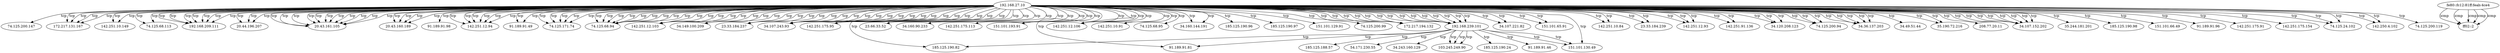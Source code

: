 digraph ZeekTraffic {
  "74.125.200.147" [degree=1, in_degree=1, out_degree=0, activity_score=0.10, total_connections=1];
  "172.217.131.167" [degree=4, in_degree=4, out_degree=0, activity_score=0.34, total_connections=4];
  "142.251.10.149" [degree=2, in_degree=2, out_degree=0, activity_score=0.19, total_connections=2];
  "74.125.68.113" [degree=2, in_degree=2, out_degree=0, activity_score=0.19, total_connections=2];
  "192.168.209.111" [degree=7, in_degree=7, out_degree=0, activity_score=0.52, total_connections=7];
  "20.44.196.207" [degree=3, in_degree=3, out_degree=0, activity_score=0.27, total_connections=3];
  "20.43.161.105" [degree=11, in_degree=11, out_degree=0, activity_score=0.69, total_connections=11];
  "192.168.27.10" [degree=172, in_degree=0, out_degree=172, activity_score=1.00, total_connections=172];
  "20.43.160.189" [degree=4, in_degree=4, out_degree=0, activity_score=0.34, total_connections=4];
  "91.189.91.98" [degree=1, in_degree=1, out_degree=0, activity_score=0.10, total_connections=1];
  "142.251.12.94" [degree=6, in_degree=6, out_degree=0, activity_score=0.47, total_connections=6];
  "91.189.91.49" [degree=2, in_degree=2, out_degree=0, activity_score=0.19, total_connections=2];
  "74.125.171.74" [degree=5, in_degree=5, out_degree=0, activity_score=0.41, total_connections=5];
  "74.125.68.94" [degree=9, in_degree=9, out_degree=0, activity_score=0.61, total_connections=9];
  "185.125.188.57" [degree=1, in_degree=1, out_degree=0, activity_score=0.10, total_connections=1];
  "142.251.12.103" [degree=5, in_degree=5, out_degree=0, activity_score=0.41, total_connections=5];
  "34.149.100.209" [degree=3, in_degree=3, out_degree=0, activity_score=0.27, total_connections=3];
  "23.33.184.237" [degree=4, in_degree=4, out_degree=0, activity_score=0.34, total_connections=4];
  "34.107.243.93" [degree=13, in_degree=13, out_degree=0, activity_score=0.75, total_connections=13];
  "142.251.175.95" [degree=3, in_degree=3, out_degree=0, activity_score=0.27, total_connections=3];
  "91.189.91.81" [degree=2, in_degree=2, out_degree=0, activity_score=0.19, total_connections=2];
  "23.66.33.52" [degree=2, in_degree=2, out_degree=0, activity_score=0.19, total_connections=2];
  "54.171.230.55" [degree=1, in_degree=1, out_degree=0, activity_score=0.10, total_connections=1];
  "34.160.90.233" [degree=2, in_degree=2, out_degree=0, activity_score=0.19, total_connections=2];
  "34.243.160.129" [degree=1, in_degree=1, out_degree=0, activity_score=0.10, total_connections=1];
  "142.251.175.113" [degree=2, in_degree=2, out_degree=0, activity_score=0.19, total_connections=2];
  "151.101.193.91" [degree=3, in_degree=3, out_degree=0, activity_score=0.27, total_connections=3];
  "151.101.130.49" [degree=3, in_degree=3, out_degree=0, activity_score=0.27, total_connections=3];
  "103.245.249.90" [degree=3, in_degree=3, out_degree=0, activity_score=0.27, total_connections=3];
  "142.251.12.106" [degree=5, in_degree=5, out_degree=0, activity_score=0.41, total_connections=5];
  "142.251.10.91" [degree=1, in_degree=1, out_degree=0, activity_score=0.10, total_connections=1];
  "ff02::2" [degree=5, in_degree=5, out_degree=0, activity_score=0.41, total_connections=5];
  "74.125.68.95" [degree=1, in_degree=1, out_degree=0, activity_score=0.10, total_connections=1];
  "34.160.144.191" [degree=2, in_degree=2, out_degree=0, activity_score=0.19, total_connections=2];
  "fe80::fc12:81ff:feab:4ce4" [degree=5, in_degree=0, out_degree=5, activity_score=0.41, total_connections=5];
  "185.125.190.96" [degree=1, in_degree=1, out_degree=0, activity_score=0.10, total_connections=1];
  "185.125.190.97" [degree=1, in_degree=1, out_degree=0, activity_score=0.10, total_connections=1];
  "151.101.129.91" [degree=1, in_degree=1, out_degree=0, activity_score=0.10, total_connections=1];
  "74.125.200.99" [degree=2, in_degree=2, out_degree=0, activity_score=0.19, total_connections=2];
  "172.217.194.132" [degree=5, in_degree=5, out_degree=0, activity_score=0.41, total_connections=5];
  "185.125.190.82" [degree=2, in_degree=2, out_degree=0, activity_score=0.19, total_connections=2];
  "34.107.221.82" [degree=2, in_degree=2, out_degree=0, activity_score=0.19, total_connections=2];
  "151.101.65.91" [degree=2, in_degree=2, out_degree=0, activity_score=0.19, total_connections=2];
  "192.168.239.101" [degree=20, in_degree=8, out_degree=12, activity_score=0.88, total_connections=20];
  "142.251.10.84" [degree=2, in_degree=2, out_degree=0, activity_score=0.19, total_connections=2];
  "23.33.184.239" [degree=2, in_degree=2, out_degree=0, activity_score=0.19, total_connections=2];
  "142.251.12.93" [degree=3, in_degree=3, out_degree=0, activity_score=0.27, total_connections=3];
  "142.251.91.136" [degree=2, in_degree=2, out_degree=0, activity_score=0.19, total_connections=2];
  "185.125.190.24" [degree=1, in_degree=1, out_degree=0, activity_score=0.10, total_connections=1];
  "34.120.208.123" [degree=3, in_degree=3, out_degree=0, activity_score=0.27, total_connections=3];
  "74.125.200.94" [degree=3, in_degree=3, out_degree=0, activity_score=0.27, total_connections=3];
  "34.36.137.203" [degree=5, in_degree=5, out_degree=0, activity_score=0.41, total_connections=5];
  "34.49.51.44" [degree=1, in_degree=1, out_degree=0, activity_score=0.10, total_connections=1];
  "35.190.72.216" [degree=2, in_degree=2, out_degree=0, activity_score=0.19, total_connections=2];
  "208.77.20.11" [degree=1, in_degree=1, out_degree=0, activity_score=0.10, total_connections=1];
  "34.107.152.202" [degree=8, in_degree=8, out_degree=0, activity_score=0.57, total_connections=8];
  "35.244.181.201" [degree=1, in_degree=1, out_degree=0, activity_score=0.10, total_connections=1];
  "91.189.91.46" [degree=1, in_degree=1, out_degree=0, activity_score=0.10, total_connections=1];
  "185.125.190.98" [degree=1, in_degree=1, out_degree=0, activity_score=0.10, total_connections=1];
  "151.101.66.49" [degree=1, in_degree=1, out_degree=0, activity_score=0.10, total_connections=1];
  "91.189.91.96" [degree=1, in_degree=1, out_degree=0, activity_score=0.10, total_connections=1];
  "142.251.175.91" [degree=1, in_degree=1, out_degree=0, activity_score=0.10, total_connections=1];
  "142.251.175.154" [degree=1, in_degree=1, out_degree=0, activity_score=0.10, total_connections=1];
  "74.125.24.102" [degree=3, in_degree=3, out_degree=0, activity_score=0.27, total_connections=3];
  "142.250.4.102" [degree=2, in_degree=2, out_degree=0, activity_score=0.19, total_connections=2];
  "74.125.200.119" [degree=1, in_degree=1, out_degree=0, activity_score=0.10, total_connections=1];
  "192.168.239.101" -> "151.101.130.49" [label="tcp", resp_ip_bytes="8195", orig_ip_bytes="1632", protocol="tcp", orig_pkts="21", timestamp="1747729700.168650", local_resp="false", src_port="39742", service="ssl", dst_port="443", conn_state="SF", resp_bytes="7351", local_orig="true", history="ShADadFfR", orig_bytes="772", resp_pkts="21"];
  "192.168.239.101" -> "151.101.130.49" [label="tcp", resp_ip_bytes="917779", orig_ip_bytes="17798", protocol="tcp", orig_pkts="425", timestamp="1747729700.764960", local_resp="false", src_port="39754", service="ssl", dst_port="443", conn_state="SF", resp_bytes="890615", local_orig="true", history="ShADadFfR", orig_bytes="778", resp_pkts="679"];
  "192.168.239.101" -> "54.171.230.55" [label="tcp", resp_ip_bytes="4307", orig_ip_bytes="1297", protocol="tcp", orig_pkts="12", timestamp="1747729704.876009", local_resp="false", src_port="58126", service="ssl", dst_port="443", conn_state="SF", resp_bytes="3863", local_orig="true", history="ShADadFfR", orig_bytes="797", resp_pkts="11"];
  "192.168.239.101" -> "34.243.160.129" [label="tcp", resp_ip_bytes="6935", orig_ip_bytes="1408", protocol="tcp", orig_pkts="14", timestamp="1747729729.490923", local_resp="false", src_port="52764", service="ssl", dst_port="443", conn_state="SF", resp_bytes="6371", local_orig="true", history="ShADadFfR", orig_bytes="828", resp_pkts="14"];
  "192.168.239.101" -> "91.189.91.46" [label="tcp", resp_ip_bytes="20841", orig_ip_bytes="1817", protocol="tcp", orig_pkts="21", timestamp="1747729729.769316", local_resp="false", src_port="44370", service="ssl", dst_port="443", conn_state="SF", resp_bytes="19837", local_orig="true", history="ShADadFfR", orig_bytes="957", resp_pkts="25"];
  "192.168.239.101" -> "103.245.249.90" [label="tcp", resp_ip_bytes="10808394", orig_ip_bytes="127348", protocol="tcp", orig_pkts="3132", timestamp="1747729729.625599", local_resp="false", src_port="51284", service="http", dst_port="80", conn_state="SF", resp_bytes="10504350", local_orig="true", history="ShADadFf", orig_bytes="2048", resp_pkts="7601"];
  "192.168.239.101" -> "91.189.91.81" [label="tcp", resp_ip_bytes="9778871", orig_ip_bytes="136082", protocol="tcp", orig_pkts="3362", timestamp="1747729729.407799", local_resp="false", src_port="53306", service="http", dst_port="80", conn_state="SF", resp_bytes="9503267", local_orig="true", history="ShADadFf", orig_bytes="1582", resp_pkts="6890"];
  "fe80::fc12:81ff:feab:4ce4" -> "ff02::2" [label="icmp", resp_ip_bytes="0", orig_ip_bytes="280", protocol="icmp", orig_pkts="5", timestamp="1747729686.910195", local_resp="false", src_port="133", service="-", dst_port="134", conn_state="OTH", resp_bytes="0", local_orig="true", history="-", orig_bytes="40", resp_pkts="0"];
  "192.168.239.101" -> "103.245.249.90" [label="tcp", resp_ip_bytes="111721218", orig_ip_bytes="1510259", protocol="tcp", orig_pkts="37683", timestamp="1747729751.921636", local_resp="false", src_port="48956", service="http", dst_port="80", conn_state="SF", resp_bytes="108448188", local_orig="true", history="ShADadttFf", orig_bytes="2919", resp_pkts="78546"];
  "192.168.27.10" -> "34.160.144.191" [label="tcp", resp_ip_bytes="3959", orig_ip_bytes="1000", protocol="tcp", orig_pkts="13", timestamp="1747729922.348450", local_resp="false", src_port="56120", service="ssl", dst_port="443", conn_state="SF", resp_bytes="3475", local_orig="true", history="ShADadFfR", orig_bytes="460", resp_pkts="12"];
  "192.168.27.10" -> "34.36.137.203" [label="tcp", resp_ip_bytes="5753", orig_ip_bytes="2757", protocol="tcp", orig_pkts="16", timestamp="1747729923.205480", local_resp="false", src_port="42790", service="ssl", dst_port="443", conn_state="SF", resp_bytes="5149", local_orig="true", history="ShADadFfR", orig_bytes="2097", resp_pkts="15"];
  "192.168.27.10" -> "142.251.12.106" [label="tcp", resp_ip_bytes="5551", orig_ip_bytes="2239", protocol="tcp", orig_pkts="8", timestamp="1747729923.726720", local_resp="false", src_port="53354", service="ssl", dst_port="443", conn_state="SF", resp_bytes="5187", local_orig="true", history="ShADadFf", orig_bytes="1899", resp_pkts="9"];
  "192.168.27.10" -> "142.251.12.106" [label="tcp", resp_ip_bytes="4404", orig_ip_bytes="2199", protocol="tcp", orig_pkts="7", timestamp="1747729925.296366", local_resp="false", src_port="53362", service="ssl", dst_port="443", conn_state="RSTR", resp_bytes="4080", local_orig="true", history="ShADaFdrR", orig_bytes="1899", resp_pkts="8"];
  "192.168.27.10" -> "34.149.100.209" [label="tcp", resp_ip_bytes="4342", orig_ip_bytes="2619", protocol="tcp", orig_pkts="12", timestamp="1747729925.059486", local_resp="false", src_port="35306", service="ssl", dst_port="443", conn_state="SF", resp_bytes="3858", local_orig="true", history="ShADadFfR", orig_bytes="2119", resp_pkts="12"];
  "192.168.27.10" -> "151.101.65.91" [label="tcp", resp_ip_bytes="4862", orig_ip_bytes="912", protocol="tcp", orig_pkts="11", timestamp="1747729925.348071", local_resp="false", src_port="44738", service="ssl", dst_port="443", conn_state="SF", resp_bytes="4378", local_orig="true", history="ShADadFfR", orig_bytes="452", resp_pkts="12"];
  "192.168.27.10" -> "142.251.175.95" [label="tcp", resp_ip_bytes="44", orig_ip_bytes="100", protocol="tcp", orig_pkts="2", timestamp="1747729924.880900", local_resp="false", src_port="39506", service="-", dst_port="443", conn_state="RSTO", resp_bytes="0", local_orig="true", history="ShR", orig_bytes="0", resp_pkts="1"];
  "192.168.27.10" -> "142.251.12.106" [label="tcp", resp_ip_bytes="5513", orig_ip_bytes="2279", protocol="tcp", orig_pkts="9", timestamp="1747729925.446230", local_resp="false", src_port="53378", service="ssl", dst_port="443", conn_state="RSTO", resp_bytes="5189", local_orig="true", history="ShADadFR", orig_bytes="1899", resp_pkts="8"];
  "192.168.27.10" -> "23.33.184.237" [label="tcp", resp_ip_bytes="124", orig_ip_bytes="240", protocol="tcp", orig_pkts="5", timestamp="1747729923.986624", local_resp="false", src_port="54916", service="-", dst_port="80", conn_state="SF", resp_bytes="0", local_orig="true", history="ShAFaf", orig_bytes="0", resp_pkts="3"];
  "192.168.27.10" -> "142.251.175.95" [label="tcp", resp_ip_bytes="7041480", orig_ip_bytes="107815", protocol="tcp", orig_pkts="2624", timestamp="1747729925.134679", local_resp="false", src_port="39512", service="ssl", dst_port="443", conn_state="SF", resp_bytes="6845476", local_orig="true", history="ShADadFf", orig_bytes="2835", resp_pkts="4900"];
  "192.168.27.10" -> "34.107.152.202" [label="tcp", resp_ip_bytes="4325", orig_ip_bytes="2666", protocol="tcp", orig_pkts="13", timestamp="1747729930.053137", local_resp="false", src_port="37728", service="ssl", dst_port="443", conn_state="SF", resp_bytes="3801", local_orig="true", history="ShADadFRf", orig_bytes="2126", resp_pkts="13"];
  "192.168.27.10" -> "34.107.152.202" [label="tcp", resp_ip_bytes="4325", orig_ip_bytes="2666", protocol="tcp", orig_pkts="13", timestamp="1747729930.054069", local_resp="false", src_port="37742", service="ssl", dst_port="443", conn_state="SF", resp_bytes="3801", local_orig="true", history="ShADadFfR", orig_bytes="2126", resp_pkts="13"];
  "192.168.27.10" -> "34.107.152.202" [label="tcp", resp_ip_bytes="4285", orig_ip_bytes="2686", protocol="tcp", orig_pkts="13", timestamp="1747729930.054682", local_resp="false", src_port="37754", service="ssl", dst_port="443", conn_state="RSTO", resp_bytes="3801", local_orig="true", history="ShADadFR", orig_bytes="2126", resp_pkts="12"];
  "192.168.27.10" -> "34.107.152.202" [label="tcp", resp_ip_bytes="4285", orig_ip_bytes="2626", protocol="tcp", orig_pkts="12", timestamp="1747729930.054123", local_resp="false", src_port="37746", service="ssl", dst_port="443", conn_state="RSTO", resp_bytes="3801", local_orig="true", history="ShADadFR", orig_bytes="2126", resp_pkts="12"];
  "192.168.27.10" -> "34.107.152.202" [label="tcp", resp_ip_bytes="4285", orig_ip_bytes="2626", protocol="tcp", orig_pkts="12", timestamp="1747729930.053014", local_resp="false", src_port="37716", service="ssl", dst_port="443", conn_state="RSTO", resp_bytes="3801", local_orig="true", history="ShADadFR", orig_bytes="2126", resp_pkts="12"];
  "192.168.27.10" -> "192.168.239.101" [label="tcp", resp_ip_bytes="16554", orig_ip_bytes="3476", protocol="tcp", orig_pkts="26", timestamp="1747729943.319722", local_resp="true", src_port="48828", service="http", dst_port="80", conn_state="SF", resp_bytes="7593", local_orig="true", history="ShADTadtfF", orig_bytes="1054", resp_pkts="26"];
  "192.168.27.10" -> "151.101.193.91" [label="tcp", resp_ip_bytes="5972", orig_ip_bytes="2600", protocol="tcp", orig_pkts="12", timestamp="1747729951.977259", local_resp="false", src_port="50468", service="ssl", dst_port="443", conn_state="SF", resp_bytes="5488", local_orig="true", history="ShADadFfR", orig_bytes="2100", resp_pkts="12"];
  "192.168.27.10" -> "151.101.193.91" [label="tcp", resp_ip_bytes="5972", orig_ip_bytes="2640", protocol="tcp", orig_pkts="13", timestamp="1747729951.976770", local_resp="false", src_port="50454", service="ssl", dst_port="443", conn_state="SF", resp_bytes="5488", local_orig="true", history="ShADadFfR", orig_bytes="2100", resp_pkts="12"];
  "192.168.27.10" -> "34.160.90.233" [label="tcp", resp_ip_bytes="4431", orig_ip_bytes="919", protocol="tcp", orig_pkts="11", timestamp="1747729951.235771", local_resp="false", src_port="36268", service="ssl", dst_port="443", conn_state="RSTO", resp_bytes="3947", local_orig="true", history="ShADadFR", orig_bytes="459", resp_pkts="12"];
  "192.168.27.10" -> "192.168.239.101" [label="tcp", resp_ip_bytes="26524", orig_ip_bytes="5262", protocol="tcp", orig_pkts="26", timestamp="1747729948.594813", local_resp="true", src_port="48838", service="http", dst_port="80", conn_state="SF", resp_bytes="12318", local_orig="true", history="ShADTadttfF", orig_bytes="1947", resp_pkts="36"];
  "192.168.27.10" -> "192.168.239.101" [label="tcp", resp_ip_bytes="224", orig_ip_bytes="432", protocol="tcp", orig_pkts="8", timestamp="1747729948.683909", local_resp="true", src_port="48848", service="-", dst_port="80", conn_state="SF", resp_bytes="0", local_orig="true", history="ShAFf", orig_bytes="0", resp_pkts="4"];
  "192.168.27.10" -> "192.168.239.101" [label="tcp", resp_ip_bytes="5188", orig_ip_bytes="2432", protocol="tcp", orig_pkts="14", timestamp="1747729953.814203", local_resp="true", src_port="35662", service="http", dst_port="80", conn_state="SF", resp_bytes="2222", local_orig="true", history="ShADTadtfF", orig_bytes="844", resp_pkts="14"];
  "192.168.27.10" -> "192.168.239.101" [label="tcp", resp_ip_bytes="1788", orig_ip_bytes="1290", protocol="tcp", orig_pkts="10", timestamp="1747729953.814673", local_resp="true", src_port="35678", service="http", dst_port="80", conn_state="SF", resp_bytes="626", local_orig="true", history="ShADTadtfF", orig_bytes="377", resp_pkts="10"];
  "192.168.27.10" -> "192.168.239.101" [label="tcp", resp_ip_bytes="224", orig_ip_bytes="432", protocol="tcp", orig_pkts="8", timestamp="1747729953.819448", local_resp="true", src_port="35684", service="-", dst_port="80", conn_state="SF", resp_bytes="0", local_orig="true", history="ShAFf", orig_bytes="0", resp_pkts="4"];
  "192.168.27.10" -> "192.168.239.101" [label="tcp", resp_ip_bytes="42240", orig_ip_bytes="12378", protocol="tcp", orig_pkts="48", timestamp="1747729953.727135", local_resp="true", src_port="35654", service="http", dst_port="80", conn_state="SF", resp_bytes="19760", local_orig="true", history="ShADTadttTfF", orig_bytes="4933", resp_pkts="52"];
  "fe80::fc12:81ff:feab:4ce4" -> "ff02::2" [label="icmp", resp_ip_bytes="0", orig_ip_bytes="56", protocol="icmp", orig_pkts="1", timestamp="1747729918.782189", local_resp="false", src_port="133", service="-", dst_port="134", conn_state="OTH", resp_bytes="0", local_orig="true", history="-", orig_bytes="0", resp_pkts="0"];
  "192.168.27.10" -> "142.251.12.103" [label="tcp", resp_ip_bytes="44", orig_ip_bytes="100", protocol="tcp", orig_pkts="2", timestamp="1747729973.492890", local_resp="false", src_port="34124", service="-", dst_port="443", conn_state="RSTO", resp_bytes="0", local_orig="true", history="ShR", orig_bytes="0", resp_pkts="1"];
  "192.168.27.10" -> "142.251.12.103" [label="tcp", resp_ip_bytes="6360", orig_ip_bytes="2676", protocol="tcp", orig_pkts="14", timestamp="1747729973.387056", local_resp="false", src_port="34114", service="ssl", dst_port="443", conn_state="RSTO", resp_bytes="5836", local_orig="true", history="ShADadFR", orig_bytes="2096", resp_pkts="13"];
  "192.168.27.10" -> "142.251.12.103" [label="tcp", resp_ip_bytes="6358", orig_ip_bytes="2636", protocol="tcp", orig_pkts="13", timestamp="1747729973.531340", local_resp="false", src_port="34138", service="ssl", dst_port="443", conn_state="RSTO", resp_bytes="5834", local_orig="true", history="ShADadFR", orig_bytes="2096", resp_pkts="13"];
  "192.168.27.10" -> "74.125.68.94" [label="tcp", resp_ip_bytes="6390", orig_ip_bytes="2637", protocol="tcp", orig_pkts="13", timestamp="1747729975.017246", local_resp="false", src_port="45128", service="ssl", dst_port="443", conn_state="RSTO", resp_bytes="5866", local_orig="true", history="ShADadFR", orig_bytes="2097", resp_pkts="13"];
  "192.168.27.10" -> "91.189.91.98" [label="tcp", resp_ip_bytes="389", orig_ip_bytes="348", protocol="tcp", orig_pkts="6", timestamp="1747729983.019765", local_resp="false", src_port="37024", service="http", dst_port="80", conn_state="SF", resp_bytes="185", local_orig="true", history="ShADadFf", orig_bytes="88", resp_pkts="5"];
  "192.168.27.10" -> "23.66.33.52" [label="tcp", resp_ip_bytes="2225", orig_ip_bytes="1442", protocol="tcp", orig_pkts="14", timestamp="1747729925.481212", local_resp="false", src_port="40176", service="http", dst_port="80", conn_state="SF", resp_bytes="1741", local_orig="true", history="ShADadfF", orig_bytes="862", resp_pkts="12"];
  "192.168.27.10" -> "142.250.4.102" [label="tcp", resp_ip_bytes="11555", orig_ip_bytes="3251", protocol="tcp", orig_pkts="17", timestamp="1747729990.565836", local_resp="false", src_port="33698", service="ssl", dst_port="443", conn_state="SF", resp_bytes="10711", local_orig="true", history="ShADadFf", orig_bytes="2551", resp_pkts="21"];
  "192.168.27.10" -> "142.250.4.102" [label="tcp", resp_ip_bytes="44", orig_ip_bytes="100", protocol="tcp", orig_pkts="2", timestamp="1747729990.315696", local_resp="false", src_port="33694", service="-", dst_port="443", conn_state="RSTO", resp_bytes="0", local_orig="true", history="ShR", orig_bytes="0", resp_pkts="1"];
  "192.168.27.10" -> "20.43.161.105" [label="tcp", resp_ip_bytes="6207", orig_ip_bytes="2652", protocol="tcp", orig_pkts="13", timestamp="1747729991.367823", local_resp="false", src_port="52796", service="ssl", dst_port="443", conn_state="SF", resp_bytes="5643", local_orig="true", history="ShADadFfR", orig_bytes="2112", resp_pkts="14"];
  "192.168.27.10" -> "20.43.161.105" [label="tcp", resp_ip_bytes="6136", orig_ip_bytes="2652", protocol="tcp", orig_pkts="13", timestamp="1747729991.368153", local_resp="false", src_port="52800", service="ssl", dst_port="443", conn_state="SF", resp_bytes="5612", local_orig="true", history="ShADadFfR", orig_bytes="2112", resp_pkts="13"];
  "192.168.27.10" -> "20.43.161.105" [label="tcp", resp_ip_bytes="6168", orig_ip_bytes="2622", protocol="tcp", orig_pkts="12", timestamp="1747729992.629584", local_resp="false", src_port="52820", service="ssl", dst_port="443", conn_state="RSTO", resp_bytes="5644", local_orig="true", history="ShADadFR", orig_bytes="2122", resp_pkts="13"];
  "192.168.27.10" -> "20.43.161.105" [label="tcp", resp_ip_bytes="6168", orig_ip_bytes="2662", protocol="tcp", orig_pkts="13", timestamp="1747729992.630118", local_resp="false", src_port="52834", service="ssl", dst_port="443", conn_state="RSTO", resp_bytes="5644", local_orig="true", history="ShADadFR", orig_bytes="2122", resp_pkts="13"];
  "192.168.27.10" -> "20.43.161.105" [label="tcp", resp_ip_bytes="6168", orig_ip_bytes="2662", protocol="tcp", orig_pkts="13", timestamp="1747729992.630145", local_resp="false", src_port="52844", service="ssl", dst_port="443", conn_state="RSTO", resp_bytes="5644", local_orig="true", history="ShADadFR", orig_bytes="2122", resp_pkts="13"];
  "192.168.27.10" -> "20.43.161.105" [label="tcp", resp_ip_bytes="6168", orig_ip_bytes="2722", protocol="tcp", orig_pkts="14", timestamp="1747729992.630253", local_resp="false", src_port="52854", service="ssl", dst_port="443", conn_state="SF", resp_bytes="5644", local_orig="true", history="ShADadFfR", orig_bytes="2122", resp_pkts="13"];
  "192.168.27.10" -> "20.43.161.105" [label="tcp", resp_ip_bytes="6168", orig_ip_bytes="2662", protocol="tcp", orig_pkts="13", timestamp="1747729992.630024", local_resp="false", src_port="52822", service="ssl", dst_port="443", conn_state="SF", resp_bytes="5644", local_orig="true", history="ShADadFf", orig_bytes="2122", resp_pkts="13"];
  "192.168.27.10" -> "20.43.161.105" [label="tcp", resp_ip_bytes="6168", orig_ip_bytes="2622", protocol="tcp", orig_pkts="12", timestamp="1747729992.629420", local_resp="false", src_port="52816", service="ssl", dst_port="443", conn_state="RSTO", resp_bytes="5644", local_orig="true", history="ShADadFR", orig_bytes="2122", resp_pkts="13"];
  "192.168.27.10" -> "192.168.209.111" [label="tcp", resp_ip_bytes="929", orig_ip_bytes="1044", protocol="tcp", orig_pkts="12", timestamp="1747729924.165999", local_resp="true", src_port="38090", service="http", dst_port="80", conn_state="SF", resp_bytes="297", local_orig="true", history="ShADadfF", orig_bytes="412", resp_pkts="12"];
  "192.168.27.10" -> "192.168.209.111" [label="tcp", resp_ip_bytes="1991", orig_ip_bytes="1001", protocol="tcp", orig_pkts="12", timestamp="1747729927.914540", local_resp="true", src_port="38116", service="http", dst_port="80", conn_state="SF", resp_bytes="1359", local_orig="true", history="ShADadfF", orig_bytes="369", resp_pkts="12"];
  "192.168.27.10" -> "192.168.209.111" [label="tcp", resp_ip_bytes="31819", orig_ip_bytes="2457", protocol="tcp", orig_pkts="26", timestamp="1747729927.726415", local_resp="true", src_port="38104", service="http", dst_port="80", conn_state="SF", resp_bytes="29991", local_orig="true", history="ShADadfF", orig_bytes="1097", resp_pkts="35"];
  "192.168.27.10" -> "192.168.209.111" [label="tcp", resp_ip_bytes="8480", orig_ip_bytes="1238", protocol="tcp", orig_pkts="17", timestamp="1747729927.914682", local_resp="true", src_port="38118", service="http", dst_port="80", conn_state="SF", resp_bytes="7588", local_orig="true", history="ShADadfF", orig_bytes="346", resp_pkts="17"];
  "192.168.27.10" -> "192.168.209.111" [label="tcp", resp_ip_bytes="93609", orig_ip_bytes="3123", protocol="tcp", orig_pkts="53", timestamp="1747729927.915263", local_resp="true", src_port="38128", service="http", dst_port="80", conn_state="SF", resp_bytes="89753", local_orig="true", history="ShADadfF", orig_bytes="359", resp_pkts="74"];
  "192.168.27.10" -> "192.168.209.111" [label="tcp", resp_ip_bytes="41992", orig_ip_bytes="2346", protocol="tcp", orig_pkts="38", timestamp="1747729927.915828", local_resp="true", src_port="38130", service="http", dst_port="80", conn_state="SF", resp_bytes="39956", local_orig="true", history="ShADadfF", orig_bytes="362", resp_pkts="39"];
  "192.168.27.10" -> "192.168.209.111" [label="tcp", resp_ip_bytes="12919", orig_ip_bytes="1387", protocol="tcp", orig_pkts="20", timestamp="1747729927.916349", local_resp="true", src_port="38146", service="http", dst_port="80", conn_state="SF", resp_bytes="11871", local_orig="true", history="ShADadfF", orig_bytes="339", resp_pkts="20"];
  "192.168.27.10" -> "20.43.161.105" [label="tcp", resp_ip_bytes="4059832", orig_ip_bytes="74479", protocol="tcp", orig_pkts="1498", timestamp="1747729991.367433", local_resp="false", src_port="52784", service="ssl", dst_port="443", conn_state="SF", resp_bytes="3939668", local_orig="true", history="ShADadfF", orig_bytes="14539", resp_pkts="3004"];
  "192.168.27.10" -> "20.44.196.207" [label="tcp", resp_ip_bytes="6136", orig_ip_bytes="2618", protocol="tcp", orig_pkts="12", timestamp="1747730004.107503", local_resp="false", src_port="34388", service="ssl", dst_port="443", conn_state="RSTO", resp_bytes="5612", local_orig="true", history="ShADadFR", orig_bytes="2118", resp_pkts="13"];
  "192.168.27.10" -> "20.44.196.207" [label="tcp", resp_ip_bytes="6145", orig_ip_bytes="2578", protocol="tcp", orig_pkts="11", timestamp="1747730004.106690", local_resp="false", src_port="34382", service="ssl", dst_port="443", conn_state="RSTO", resp_bytes="5621", local_orig="true", history="ShADadFR", orig_bytes="2118", resp_pkts="13"];
  "192.168.27.10" -> "20.43.160.189" [label="tcp", resp_ip_bytes="6199", orig_ip_bytes="2629", protocol="tcp", orig_pkts="12", timestamp="1747730005.896538", local_resp="false", src_port="43966", service="ssl", dst_port="443", conn_state="SF", resp_bytes="5675", local_orig="true", history="ShADadFfR", orig_bytes="2129", resp_pkts="13"];
  "192.168.27.10" -> "20.43.160.189" [label="tcp", resp_ip_bytes="6168", orig_ip_bytes="2669", protocol="tcp", orig_pkts="13", timestamp="1747730005.896112", local_resp="false", src_port="43964", service="ssl", dst_port="443", conn_state="RSTO", resp_bytes="5644", local_orig="true", history="ShADadFR", orig_bytes="2129", resp_pkts="13"];
  "192.168.27.10" -> "20.43.160.189" [label="tcp", resp_ip_bytes="6199", orig_ip_bytes="2629", protocol="tcp", orig_pkts="12", timestamp="1747730005.897173", local_resp="false", src_port="43980", service="ssl", dst_port="443", conn_state="RSTO", resp_bytes="5675", local_orig="true", history="ShADadFR", orig_bytes="2129", resp_pkts="13"];
  "192.168.239.101" -> "185.125.188.57" [label="tcp", resp_ip_bytes="39005", orig_ip_bytes="12058", protocol="tcp", orig_pkts="39", timestamp="1747730001.900092", local_resp="false", src_port="58590", service="ssl", dst_port="443", conn_state="SF", resp_bytes="37081", local_orig="true", history="ShADadfF", orig_bytes="10478", resp_pkts="48"];
  "192.168.27.10" -> "20.44.196.207" [label="tcp", resp_ip_bytes="12943", orig_ip_bytes="3557", protocol="tcp", orig_pkts="19", timestamp="1747730004.106280", local_resp="false", src_port="34380", service="ssl", dst_port="443", conn_state="SF", resp_bytes="12059", local_orig="true", history="ShADadfF", orig_bytes="2777", resp_pkts="22"];
  "192.168.27.10" -> "20.43.161.105" [label="tcp", resp_ip_bytes="270311", orig_ip_bytes="21005", protocol="tcp", orig_pkts="175", timestamp="1747730005.519479", local_resp="false", src_port="37600", service="ssl", dst_port="443", conn_state="SF", resp_bytes="259467", local_orig="true", history="ShADadfF", orig_bytes="13985", resp_pkts="271"];
  "192.168.27.10" -> "20.43.160.189" [label="tcp", resp_ip_bytes="62688", orig_ip_bytes="4106", protocol="tcp", orig_pkts="33", timestamp="1747730005.897096", local_resp="false", src_port="43968", service="ssl", dst_port="443", conn_state="SF", resp_bytes="60284", local_orig="true", history="ShADadfF", orig_bytes="2766", resp_pkts="60"];
  "192.168.27.10" -> "142.251.12.94" [label="tcp", resp_ip_bytes="1346", orig_ip_bytes="1168", protocol="tcp", orig_pkts="18", timestamp="1747729924.101756", local_resp="false", src_port="33060", service="http", dst_port="80", conn_state="SF", resp_bytes="702", local_orig="true", history="ShADadFf", orig_bytes="428", resp_pkts="16"];
  "192.168.27.10" -> "142.251.12.94" [label="tcp", resp_ip_bytes="1346", orig_ip_bytes="1168", protocol="tcp", orig_pkts="18", timestamp="1747729925.407641", local_resp="false", src_port="33070", service="http", dst_port="80", conn_state="SF", resp_bytes="702", local_orig="true", history="ShADadFf", orig_bytes="428", resp_pkts="16"];
  "192.168.27.10" -> "23.33.184.239" [label="tcp", resp_ip_bytes="2584", orig_ip_bytes="1802", protocol="tcp", orig_pkts="23", timestamp="1747729922.929534", local_resp="false", src_port="50248", service="http", dst_port="80", conn_state="SF", resp_bytes="1780", local_orig="true", history="ShADadFf", orig_bytes="862", resp_pkts="20"];
  "192.168.27.10" -> "23.33.184.239" [label="tcp", resp_ip_bytes="3512", orig_ip_bytes="2273", protocol="tcp", orig_pkts="24", timestamp="1747729922.930726", local_resp="false", src_port="50256", service="http", dst_port="80", conn_state="SF", resp_bytes="2668", local_orig="true", history="ShADadFf", orig_bytes="1293", resp_pkts="21"];
  "192.168.27.10" -> "23.33.184.237" [label="tcp", resp_ip_bytes="3553", orig_ip_bytes="2313", protocol="tcp", orig_pkts="25", timestamp="1747729924.239839", local_resp="false", src_port="54928", service="http", dst_port="80", conn_state="SF", resp_bytes="2669", local_orig="true", history="ShADadFf", orig_bytes="1293", resp_pkts="22"];
  "192.168.27.10" -> "34.107.221.82" [label="tcp", resp_ip_bytes="2156", orig_ip_bytes="2272", protocol="tcp", orig_pkts="27", timestamp="1747729922.844581", local_resp="false", src_port="33796", service="http", dst_port="80", conn_state="SF", resp_bytes="1192", local_orig="true", history="ShADadFf", orig_bytes="1172", resp_pkts="24"];
  "192.168.27.10" -> "34.107.221.82" [label="tcp", resp_ip_bytes="2124", orig_ip_bytes="2730", protocol="tcp", orig_pkts="29", timestamp="1747729923.101570", local_resp="false", src_port="33804", service="http", dst_port="80", conn_state="SF", resp_bytes="1080", local_orig="true", history="ShADadFf", orig_bytes="1550", resp_pkts="26"];
  "192.168.27.10" -> "34.120.208.123" [label="tcp", resp_ip_bytes="4377", orig_ip_bytes="955", protocol="tcp", orig_pkts="12", timestamp="1747730086.155512", local_resp="false", src_port="54276", service="ssl", dst_port="443", conn_state="RSTO", resp_bytes="3853", local_orig="true", history="ShADadFR", orig_bytes="455", resp_pkts="13"];
  "192.168.27.10" -> "142.251.12.94" [label="tcp", resp_ip_bytes="3471", orig_ip_bytes="2390", protocol="tcp", orig_pkts="27", timestamp="1747729923.571858", local_resp="false", src_port="33044", service="http", dst_port="80", conn_state="SF", resp_bytes="2507", local_orig="true", history="ShADadFf", orig_bytes="1290", resp_pkts="24"];
  "192.168.27.10" -> "142.251.12.94" [label="tcp", resp_ip_bytes="3471", orig_ip_bytes="2390", protocol="tcp", orig_pkts="27", timestamp="1747729923.580127", local_resp="false", src_port="33054", service="http", dst_port="80", conn_state="SF", resp_bytes="2507", local_orig="true", history="ShADadFf", orig_bytes="1290", resp_pkts="24"];
  "192.168.27.10" -> "34.36.137.203" [label="tcp", resp_ip_bytes="6702", orig_ip_bytes="4071", protocol="tcp", orig_pkts="28", timestamp="1747729923.206158", local_resp="false", src_port="42794", service="ssl", dst_port="443", conn_state="SF", resp_bytes="5618", local_orig="true", history="ShADadFf", orig_bytes="2931", resp_pkts="27"];
  "192.168.27.10" -> "142.251.12.94" [label="tcp", resp_ip_bytes="4253", orig_ip_bytes="2938", protocol="tcp", orig_pkts="30", timestamp="1747729923.534508", local_resp="false", src_port="33042", service="http", dst_port="80", conn_state="SF", resp_bytes="3209", local_orig="true", history="ShADadFf", orig_bytes="1718", resp_pkts="26"];
  "192.168.27.10" -> "34.107.243.93" [label="tcp", resp_ip_bytes="4607", orig_ip_bytes="3058", protocol="tcp", orig_pkts="20", timestamp="1747729924.951998", local_resp="false", src_port="41108", service="ssl", dst_port="443", conn_state="SF", resp_bytes="3843", local_orig="true", history="ShADadFf", orig_bytes="2238", resp_pkts="19"];
  "192.168.27.10" -> "34.107.152.202" [label="tcp", resp_ip_bytes="5308", orig_ip_bytes="4197", protocol="tcp", orig_pkts="27", timestamp="1747729930.051579", local_resp="false", src_port="37708", service="ssl", dst_port="443", conn_state="SF", resp_bytes="4224", local_orig="true", history="ShADadFf", orig_bytes="3097", resp_pkts="27"];
  "192.168.27.10" -> "34.49.51.44" [label="tcp", resp_ip_bytes="5165", orig_ip_bytes="3510", protocol="tcp", orig_pkts="24", timestamp="1747729951.337252", local_resp="false", src_port="33156", service="ssl", dst_port="443", conn_state="SF", resp_bytes="4241", local_orig="true", history="ShADadFf", orig_bytes="2530", resp_pkts="23"];
  "192.168.27.10" -> "35.190.72.216" [label="tcp", resp_ip_bytes="4615", orig_ip_bytes="2982", protocol="tcp", orig_pkts="18", timestamp="1747729951.337044", local_resp="false", src_port="51456", service="ssl", dst_port="443", conn_state="SF", resp_bytes="3851", local_orig="true", history="ShADadFf", orig_bytes="2242", resp_pkts="19"];
  "192.168.27.10" -> "34.149.100.209" [label="tcp", resp_ip_bytes="279654", orig_ip_bytes="9565", protocol="tcp", orig_pkts="165", timestamp="1747729923.513747", local_resp="false", src_port="35292", service="ssl", dst_port="443", conn_state="SF", resp_bytes="269610", local_orig="true", history="ShADadFf", orig_bytes="2945", resp_pkts="251"];
  "192.168.27.10" -> "34.160.90.233" [label="tcp", resp_ip_bytes="7543", orig_ip_bytes="2341", protocol="tcp", orig_pkts="23", timestamp="1747729951.235264", local_resp="false", src_port="36258", service="ssl", dst_port="443", conn_state="SF", resp_bytes="6539", local_orig="true", history="ShADadFf", orig_bytes="1401", resp_pkts="25"];
  "192.168.27.10" -> "151.101.65.91" [label="tcp", resp_ip_bytes="859025", orig_ip_bytes="21784", protocol="tcp", orig_pkts="498", timestamp="1747729925.348149", local_resp="false", src_port="44748", service="ssl", dst_port="443", conn_state="SF", resp_bytes="833981", local_orig="true", history="ShADadFfR", orig_bytes="1844", resp_pkts="626"];
  "192.168.27.10" -> "35.190.72.216" [label="tcp", resp_ip_bytes="5067", orig_ip_bytes="3409", protocol="tcp", orig_pkts="22", timestamp="1747729952.227614", local_resp="false", src_port="51462", service="ssl", dst_port="443", conn_state="SF", resp_bytes="4183", local_orig="true", history="ShADadFf", orig_bytes="2509", resp_pkts="22"];
  "192.168.27.10" -> "34.160.144.191" [label="tcp", resp_ip_bytes="16547", orig_ip_bytes="2742", protocol="tcp", orig_pkts="32", timestamp="1747729922.349285", local_resp="false", src_port="56126", service="ssl", dst_port="443", conn_state="SF", resp_bytes="15143", local_orig="true", history="ShADadFf", orig_bytes="1442", resp_pkts="35"];
  "192.168.27.10" -> "74.125.68.94" [label="tcp", resp_ip_bytes="298178", orig_ip_bytes="9798", protocol="tcp", orig_pkts="180", timestamp="1747729975.016356", local_resp="false", src_port="45114", service="ssl", dst_port="443", conn_state="SF", resp_bytes="288854", local_orig="true", history="ShADadFf", orig_bytes="2578", resp_pkts="233"];
  "192.168.27.10" -> "74.125.68.94" [label="tcp", resp_ip_bytes="6749", orig_ip_bytes="3088", protocol="tcp", orig_pkts="21", timestamp="1747729978.880317", local_resp="false", src_port="38394", service="ssl", dst_port="443", conn_state="SF", resp_bytes="5945", local_orig="true", history="ShADadFf", orig_bytes="2228", resp_pkts="20"];
  "192.168.27.10" -> "142.251.12.94" [label="tcp", resp_ip_bytes="6749", orig_ip_bytes="3050", protocol="tcp", orig_pkts="20", timestamp="1747729978.606125", local_resp="false", src_port="45548", service="ssl", dst_port="443", conn_state="SF", resp_bytes="5945", local_orig="true", history="ShADadFf", orig_bytes="2230", resp_pkts="20"];
  "192.168.27.10" -> "142.251.12.103" [label="tcp", resp_ip_bytes="172923", orig_ip_bytes="23874", protocol="tcp", orig_pkts="121", timestamp="1747729973.377320", local_resp="false", src_port="34112", service="ssl", dst_port="443", conn_state="SF", resp_bytes="165799", local_orig="true", history="ShADadFf", orig_bytes="19014", resp_pkts="178"];
  "192.168.27.10" -> "142.251.12.106" [label="tcp", resp_ip_bytes="19220", orig_ip_bytes="7584", protocol="tcp", orig_pkts="72", timestamp="1747729939.030566", local_resp="false", src_port="37030", service="ssl", dst_port="443", conn_state="SF", resp_bytes="15976", local_orig="true", history="ShADadFf", orig_bytes="4684", resp_pkts="81"];
  "192.168.27.10" -> "151.101.193.91" [label="tcp", resp_ip_bytes="6395", orig_ip_bytes="2971", protocol="tcp", orig_pkts="18", timestamp="1747730007.818444", local_resp="false", src_port="33498", service="ssl", dst_port="443", conn_state="SF", resp_bytes="5631", local_orig="true", history="ShADadFfR", orig_bytes="2231", resp_pkts="19"];
  "fe80::fc12:81ff:feab:4ce4" -> "ff02::2" [label="icmp", resp_ip_bytes="0", orig_ip_bytes="56", protocol="icmp", orig_pkts="1", timestamp="1747730148.158194", local_resp="false", src_port="133", service="-", dst_port="134", conn_state="OTH", resp_bytes="0", local_orig="true", history="-", orig_bytes="0", resp_pkts="0"];
  "192.168.27.10" -> "35.244.181.201" [label="tcp", resp_ip_bytes="7273", orig_ip_bytes="2676", protocol="tcp", orig_pkts="30", timestamp="1747729951.255285", local_resp="false", src_port="39044", service="ssl", dst_port="443", conn_state="SF", resp_bytes="6029", local_orig="true", history="ShADadFf", orig_bytes="1456", resp_pkts="31"];
  "192.168.27.10" -> "34.107.243.93" [label="tcp", resp_ip_bytes="1566", orig_ip_bytes="2415", protocol="tcp", orig_pkts="8", timestamp="1747729925.425275", local_resp="false", src_port="41124", service="ssl", dst_port="443", conn_state="S1", resp_bytes="1242", local_orig="true", history="ShADad", orig_bytes="2075", resp_pkts="8"];
  "192.168.27.10" -> "192.168.239.101" [label="tcp", resp_ip_bytes="15360", orig_ip_bytes="2662", protocol="tcp", orig_pkts="20", timestamp="1747730223.477082", local_resp="true", src_port="59084", service="http", dst_port="80", conn_state="SF", resp_bytes="7100", local_orig="true", history="ShADTadtfF", orig_bytes="803", resp_pkts="22"];
  "192.168.27.10" -> "34.120.208.123" [label="tcp", resp_ip_bytes="16204", orig_ip_bytes="67844", protocol="tcp", orig_pkts="135", timestamp="1747729925.090661", local_resp="false", src_port="37034", service="ssl", dst_port="443", conn_state="SF", resp_bytes="10520", local_orig="true", history="ShADadFf", orig_bytes="62424", resp_pkts="142"];
  "192.168.27.10" -> "185.125.190.98" [label="tcp", resp_ip_bytes="389", orig_ip_bytes="308", protocol="tcp", orig_pkts="5", timestamp="1747730282.996741", local_resp="false", src_port="59080", service="http", dst_port="80", conn_state="SF", resp_bytes="185", local_orig="true", history="ShADadfF", orig_bytes="88", resp_pkts="5"];
  "192.168.27.10" -> "34.36.137.203" [label="tcp", resp_ip_bytes="1623", orig_ip_bytes="3536", protocol="tcp", orig_pkts="17", timestamp="1747730223.566945", local_resp="false", src_port="50200", service="ssl", dst_port="443", conn_state="SF", resp_bytes="939", local_orig="true", history="ShADadFf", orig_bytes="2836", resp_pkts="17"];
  "192.168.27.10" -> "34.107.243.93" [label="tcp", resp_ip_bytes="104", orig_ip_bytes="108", protocol="tcp", orig_pkts="2", timestamp="1747730226.208950", local_resp="false", src_port="41124", service="-", dst_port="443", conn_state="OTH", resp_bytes="24", local_orig="true", history="^dADa", orig_bytes="28", resp_pkts="2"];
  "192.168.27.10" -> "91.189.91.49" [label="tcp", resp_ip_bytes="353", orig_ip_bytes="268", protocol="tcp", orig_pkts="4", timestamp="1747730583.014245", local_resp="false", src_port="54536", service="http", dst_port="80", conn_state="SF", resp_bytes="189", local_orig="true", history="ShADafF", orig_bytes="88", resp_pkts="4"];
  "fe80::fc12:81ff:feab:4ce4" -> "ff02::2" [label="icmp", resp_ip_bytes="0", orig_ip_bytes="56", protocol="icmp", orig_pkts="1", timestamp="1747730594.622198", local_resp="false", src_port="133", service="-", dst_port="134", conn_state="OTH", resp_bytes="0", local_orig="true", history="-", orig_bytes="0", resp_pkts="0"];
  "192.168.27.10" -> "34.107.243.93" [label="tcp", resp_ip_bytes="104", orig_ip_bytes="68", protocol="tcp", orig_pkts="1", timestamp="1747730526.435706", local_resp="false", src_port="41124", service="-", dst_port="443", conn_state="OTH", resp_bytes="24", local_orig="true", history="^dDa", orig_bytes="28", resp_pkts="2"];
  "192.168.27.10" -> "185.125.190.97" [label="tcp", resp_ip_bytes="389", orig_ip_bytes="348", protocol="tcp", orig_pkts="6", timestamp="1747730882.963653", local_resp="false", src_port="44774", service="http", dst_port="80", conn_state="SF", resp_bytes="185", local_orig="true", history="ShADadfF", orig_bytes="88", resp_pkts="5"];
  "192.168.27.10" -> "34.107.243.93" [label="tcp", resp_ip_bytes="104", orig_ip_bytes="68", protocol="tcp", orig_pkts="1", timestamp="1747730826.776821", local_resp="false", src_port="41124", service="-", dst_port="443", conn_state="OTH", resp_bytes="24", local_orig="true", history="^dDa", orig_bytes="28", resp_pkts="2"];
  "192.168.27.10" -> "185.125.190.96" [label="tcp", resp_ip_bytes="349", orig_ip_bytes="268", protocol="tcp", orig_pkts="4", timestamp="1747731183.002056", local_resp="false", src_port="37744", service="http", dst_port="80", conn_state="SF", resp_bytes="185", local_orig="true", history="ShADafF", orig_bytes="88", resp_pkts="4"];
  "192.168.27.10" -> "151.101.66.49" [label="tcp", resp_ip_bytes="8154", orig_ip_bytes="1422", protocol="tcp", orig_pkts="16", timestamp="1747731270.611170", local_resp="false", src_port="35798", service="ssl", dst_port="443", conn_state="SF", resp_bytes="7350", local_orig="true", history="ShADadFfR", orig_bytes="762", resp_pkts="20"];
  "192.168.27.10" -> "151.101.130.49" [label="tcp", resp_ip_bytes="1597860", orig_ip_bytes="21787", protocol="tcp", orig_pkts="525", timestamp="1747731271.389578", local_resp="false", src_port="45930", service="ssl", dst_port="443", conn_state="SF", resp_bytes="1552456", local_orig="true", history="ShADadFfR", orig_bytes="767", resp_pkts="1135"];
  "192.168.27.10" -> "34.107.243.93" [label="tcp", resp_ip_bytes="104", orig_ip_bytes="68", protocol="tcp", orig_pkts="1", timestamp="1747731126.997263", local_resp="false", src_port="41124", service="-", dst_port="443", conn_state="OTH", resp_bytes="24", local_orig="true", history="^dDa", orig_bytes="28", resp_pkts="2"];
  "192.168.27.10" -> "91.189.91.49" [label="tcp", resp_ip_bytes="393", orig_ip_bytes="348", protocol="tcp", orig_pkts="6", timestamp="1747731483.002130", local_resp="false", src_port="33168", service="http", dst_port="80", conn_state="SF", resp_bytes="189", local_orig="true", history="ShADadFf", orig_bytes="88", resp_pkts="5"];
  "192.168.27.10" -> "91.189.91.81" [label="tcp", resp_ip_bytes="4488490", orig_ip_bytes="76944", protocol="tcp", orig_pkts="1816", timestamp="1747731499.910456", local_resp="false", src_port="44682", service="http", dst_port="80", conn_state="SF", resp_bytes="4358646", local_orig="true", history="ShADadfF", orig_bytes="4284", resp_pkts="3246"];
  "192.168.27.10" -> "208.77.20.11" [label="tcp", resp_ip_bytes="80906", orig_ip_bytes="2904", protocol="tcp", orig_pkts="55", timestamp="1747731499.909158", local_resp="false", src_port="51216", service="http", dst_port="80", conn_state="SF", resp_bytes="78182", local_orig="true", history="ShADadfF", orig_bytes="684", resp_pkts="68"];
  "192.168.27.10" -> "185.125.190.82" [label="tcp", resp_ip_bytes="6294616", orig_ip_bytes="90106", protocol="tcp", orig_pkts="2074", timestamp="1747731499.910554", local_resp="false", src_port="52326", service="http", dst_port="80", conn_state="SF", resp_bytes="6118332", local_orig="true", history="ShADadFf", orig_bytes="7126", resp_pkts="4407"];
  "192.168.239.101" -> "103.245.249.90" [label="tcp", resp_ip_bytes="889", orig_ip_bytes="1113", protocol="tcp", orig_pkts="10", timestamp="1747731515.562593", local_resp="false", src_port="50302", service="http", dst_port="80", conn_state="SF", resp_bytes="525", local_orig="true", history="ShADadFf", orig_bytes="693", resp_pkts="9"];
  "192.168.239.101" -> "185.125.190.82" [label="tcp", resp_ip_bytes="498", orig_ip_bytes="492", protocol="tcp", orig_pkts="6", timestamp="1747731515.565039", local_resp="false", src_port="46932", service="http", dst_port="80", conn_state="SF", resp_bytes="294", local_orig="true", history="ShADadFf", orig_bytes="232", resp_pkts="5"];
  "192.168.239.101" -> "185.125.190.24" [label="tcp", resp_ip_bytes="20841", orig_ip_bytes="1737", protocol="tcp", orig_pkts="19", timestamp="1747731515.767588", local_resp="false", src_port="55544", service="ssl", dst_port="443", conn_state="SF", resp_bytes="19837", local_orig="true", history="ShADadFfR", orig_bytes="957", resp_pkts="25"];
  "fe80::fc12:81ff:feab:4ce4" -> "ff02::2" [label="icmp", resp_ip_bytes="0", orig_ip_bytes="56", protocol="icmp", orig_pkts="1", timestamp="1747731512.126189", local_resp="false", src_port="133", service="-", dst_port="134", conn_state="OTH", resp_bytes="0", local_orig="true", history="-", orig_bytes="0", resp_pkts="0"];
  "192.168.27.10" -> "34.120.208.123" [label="tcp", resp_ip_bytes="3044", orig_ip_bytes="5838", protocol="tcp", orig_pkts="26", timestamp="1747731493.309045", local_resp="false", src_port="51710", service="ssl", dst_port="443", conn_state="SF", resp_bytes="1960", local_orig="true", history="ShADadFf", orig_bytes="4778", resp_pkts="27"];
  "192.168.27.10" -> "34.36.137.203" [label="tcp", resp_ip_bytes="1623", orig_ip_bytes="3536", protocol="tcp", orig_pkts="17", timestamp="1747731493.296855", local_resp="false", src_port="49986", service="ssl", dst_port="443", conn_state="SF", resp_bytes="939", local_orig="true", history="ShADadFf", orig_bytes="2836", resp_pkts="17"];
  "192.168.27.10" -> "142.251.175.95" [label="tcp", resp_ip_bytes="5344", orig_ip_bytes="3982", protocol="tcp", orig_pkts="15", timestamp="1747731704.998053", local_resp="false", src_port="47334", service="ssl", dst_port="443", conn_state="SF", resp_bytes="4700", local_orig="true", history="ShADadFf", orig_bytes="3362", resp_pkts="16"];
  "192.168.27.10" -> "34.107.243.93" [label="tcp", resp_ip_bytes="104", orig_ip_bytes="68", protocol="tcp", orig_pkts="1", timestamp="1747731427.231640", local_resp="false", src_port="41124", service="-", dst_port="443", conn_state="OTH", resp_bytes="24", local_orig="true", history="^dDa", orig_bytes="28", resp_pkts="2"];
  "192.168.27.10" -> "34.107.243.93" [label="tcp", resp_ip_bytes="1030", orig_ip_bytes="0", protocol="tcp", orig_pkts="0", timestamp="1747731727.451791", local_resp="false", src_port="41124", service="-", dst_port="443", conn_state="SHR", resp_bytes="61", local_orig="true", history="^dtft", orig_bytes="0", resp_pkts="13"];
  "192.168.27.10" -> "34.107.243.93" [label="tcp", resp_ip_bytes="101", orig_ip_bytes="0", protocol="tcp", orig_pkts="0", timestamp="1747731744.800419", local_resp="false", src_port="41124", service="-", dst_port="443", conn_state="SHR", resp_bytes="0", local_orig="true", history="^f", orig_bytes="0", resp_pkts="1"];
  "192.168.27.10" -> "34.107.243.93" [label="tcp", resp_ip_bytes="101", orig_ip_bytes="0", protocol="tcp", orig_pkts="0", timestamp="1747731752.812689", local_resp="false", src_port="41124", service="-", dst_port="443", conn_state="SHR", resp_bytes="0", local_orig="true", history="^f", orig_bytes="0", resp_pkts="1"];
  "192.168.27.10" -> "34.107.243.93" [label="tcp", resp_ip_bytes="101", orig_ip_bytes="0", protocol="tcp", orig_pkts="0", timestamp="1747731768.820807", local_resp="false", src_port="41124", service="-", dst_port="443", conn_state="SHR", resp_bytes="0", local_orig="true", history="^f", orig_bytes="0", resp_pkts="1"];
  "192.168.27.10" -> "34.107.243.93" [label="tcp", resp_ip_bytes="101", orig_ip_bytes="0", protocol="tcp", orig_pkts="0", timestamp="1747731800.834173", local_resp="false", src_port="41124", service="-", dst_port="443", conn_state="SHR", resp_bytes="0", local_orig="true", history="^f", orig_bytes="0", resp_pkts="1"];
  "192.168.27.10" -> "91.189.91.96" [label="tcp", resp_ip_bytes="389", orig_ip_bytes="308", protocol="tcp", orig_pkts="5", timestamp="1747731821.973482", local_resp="false", src_port="59800", service="http", dst_port="80", conn_state="SF", resp_bytes="185", local_orig="true", history="ShADadfF", orig_bytes="88", resp_pkts="5"];
  "192.168.27.10" -> "74.125.68.94" [label="tcp", resp_ip_bytes="3105", orig_ip_bytes="3104", protocol="tcp", orig_pkts="10", timestamp="1747731721.546796", local_resp="false", src_port="47204", service="ssl", dst_port="443", conn_state="RSTO", resp_bytes="1951", local_orig="true", history="ShADadttR", orig_bytes="2684", resp_pkts="21"];
  "192.168.27.10" -> "34.107.243.93" [label="tcp", resp_ip_bytes="101", orig_ip_bytes="40", protocol="tcp", orig_pkts="1", timestamp="1747731864.843171", local_resp="false", src_port="41124", service="-", dst_port="443", conn_state="RSTO", resp_bytes="61", local_orig="true", history="^fR", orig_bytes="0", resp_pkts="1"];
  "192.168.27.10" -> "20.43.161.105" [label="tcp", resp_ip_bytes="11418", orig_ip_bytes="5143", protocol="tcp", orig_pkts="28", timestamp="1747731716.683633", local_resp="false", src_port="35492", service="ssl", dst_port="443", conn_state="RSTO", resp_bytes="9304", local_orig="true", history="ShADadfttR", orig_bytes="4003", resp_pkts="37"];
  "192.168.27.10" -> "34.36.137.203" [label="tcp", resp_ip_bytes="5673", orig_ip_bytes="2677", protocol="tcp", orig_pkts="14", timestamp="1747731926.676094", local_resp="false", src_port="49952", service="ssl", dst_port="443", conn_state="SF", resp_bytes="5149", local_orig="true", history="ShADadFfR", orig_bytes="2097", resp_pkts="13"];
  "192.168.27.10" -> "34.107.152.202" [label="tcp", resp_ip_bytes="4285", orig_ip_bytes="2666", protocol="tcp", orig_pkts="13", timestamp="1747731928.333540", local_resp="false", src_port="54744", service="ssl", dst_port="443", conn_state="SF", resp_bytes="3801", local_orig="true", history="ShADadFfR", orig_bytes="2126", resp_pkts="12"];
  "192.168.27.10" -> "34.107.152.202" [label="tcp", resp_ip_bytes="4325", orig_ip_bytes="2706", protocol="tcp", orig_pkts="14", timestamp="1747731928.333199", local_resp="false", src_port="54736", service="ssl", dst_port="443", conn_state="SF", resp_bytes="3801", local_orig="true", history="ShADadFfR", orig_bytes="2126", resp_pkts="13"];
  "192.168.27.10" -> "151.101.129.91" [label="tcp", resp_ip_bytes="4902", orig_ip_bytes="912", protocol="tcp", orig_pkts="11", timestamp="1747731928.118605", local_resp="false", src_port="42606", service="ssl", dst_port="443", conn_state="SF", resp_bytes="4378", local_orig="true", history="ShADadFfR", orig_bytes="452", resp_pkts="13"];
  "192.168.27.10" -> "34.149.100.209" [label="tcp", resp_ip_bytes="4342", orig_ip_bytes="2619", protocol="tcp", orig_pkts="12", timestamp="1747731927.952678", local_resp="false", src_port="53466", service="ssl", dst_port="443", conn_state="RSTO", resp_bytes="3858", local_orig="true", history="ShADadFR", orig_bytes="2119", resp_pkts="12"];
  "192.168.27.10" -> "142.251.12.93" [label="tcp", resp_ip_bytes="44", orig_ip_bytes="100", protocol="tcp", orig_pkts="2", timestamp="1747731930.506057", local_resp="false", src_port="41140", service="-", dst_port="443", conn_state="RSTO", resp_bytes="0", local_orig="true", history="ShR", orig_bytes="0", resp_pkts="1"];
  "192.168.27.10" -> "142.251.10.91" [label="tcp", resp_ip_bytes="44", orig_ip_bytes="100", protocol="tcp", orig_pkts="2", timestamp="1747731930.993129", local_resp="false", src_port="55946", service="-", dst_port="443", conn_state="RSTO", resp_bytes="0", local_orig="true", history="ShR", orig_bytes="0", resp_pkts="1"];
  "192.168.27.10" -> "142.251.12.93" [label="tcp", resp_ip_bytes="10134", orig_ip_bytes="3323", protocol="tcp", orig_pkts="20", timestamp="1747731930.506736", local_resp="false", src_port="41150", service="ssl", dst_port="443", conn_state="SF", resp_bytes="9290", local_orig="true", history="ShADadFf", orig_bytes="2503", resp_pkts="21"];
  "192.168.27.10" -> "142.251.175.91" [label="tcp", resp_ip_bytes="8999", orig_ip_bytes="2677", protocol="tcp", orig_pkts="14", timestamp="1747731930.995691", local_resp="false", src_port="44790", service="ssl", dst_port="443", conn_state="SF", resp_bytes="8355", local_orig="true", history="ShADadFfR", orig_bytes="2097", resp_pkts="16"];
  "192.168.27.10" -> "74.125.68.95" [label="tcp", resp_ip_bytes="6833", orig_ip_bytes="2722", protocol="tcp", orig_pkts="15", timestamp="1747731932.003714", local_resp="false", src_port="40260", service="ssl", dst_port="443", conn_state="SF", resp_bytes="6229", local_orig="true", history="ShADadFfR", orig_bytes="2102", resp_pkts="15"];
  "192.168.27.10" -> "23.33.184.237" [label="tcp", resp_ip_bytes="124", orig_ip_bytes="240", protocol="tcp", orig_pkts="5", timestamp="1747731927.358808", local_resp="false", src_port="39372", service="-", dst_port="80", conn_state="SF", resp_bytes="0", local_orig="true", history="ShAFaf", orig_bytes="0", resp_pkts="3"];
  "192.168.27.10" -> "23.33.184.237" [label="tcp", resp_ip_bytes="124", orig_ip_bytes="180", protocol="tcp", orig_pkts="4", timestamp="1747731928.587150", local_resp="false", src_port="39412", service="-", dst_port="80", conn_state="SF", resp_bytes="0", local_orig="true", history="ShAFaf", orig_bytes="0", resp_pkts="3"];
  "192.168.27.10" -> "142.251.175.154" [label="tcp", resp_ip_bytes="44", orig_ip_bytes="100", protocol="tcp", orig_pkts="2", timestamp="1747731934.471518", local_resp="false", src_port="44698", service="-", dst_port="443", conn_state="RSTO", resp_bytes="0", local_orig="true", history="ShR", orig_bytes="0", resp_pkts="1"];
  "192.168.27.10" -> "74.125.200.99" [label="tcp", resp_ip_bytes="124", orig_ip_bytes="140", protocol="tcp", orig_pkts="3", timestamp="1747731934.545094", local_resp="false", src_port="49364", service="-", dst_port="443", conn_state="RSTR", resp_bytes="0", local_orig="true", history="ShAFar", orig_bytes="0", resp_pkts="3"];
  "192.168.27.10" -> "142.251.10.84" [label="tcp", resp_ip_bytes="6393", orig_ip_bytes="2681", protocol="tcp", orig_pkts="14", timestamp="1747731933.892764", local_resp="false", src_port="33134", service="ssl", dst_port="443", conn_state="SF", resp_bytes="5869", local_orig="true", history="ShADadFfR", orig_bytes="2101", resp_pkts="13"];
  "192.168.27.10" -> "142.251.12.93" [label="tcp", resp_ip_bytes="8998", orig_ip_bytes="2753", protocol="tcp", orig_pkts="16", timestamp="1747731934.964396", local_resp="false", src_port="41172", service="ssl", dst_port="443", conn_state="SF", resp_bytes="8354", local_orig="true", history="ShADadFfR", orig_bytes="2093", resp_pkts="16"];
  "192.168.27.10" -> "142.251.10.84" [label="tcp", resp_ip_bytes="9833", orig_ip_bytes="3943", protocol="tcp", orig_pkts="23", timestamp="1747731933.894304", local_resp="false", src_port="33136", service="ssl", dst_port="443", conn_state="SF", resp_bytes="8909", local_orig="true", history="ShADadFf", orig_bytes="3003", resp_pkts="23"];
  "192.168.27.10" -> "74.125.200.99" [label="tcp", resp_ip_bytes="6359", orig_ip_bytes="2596", protocol="tcp", orig_pkts="12", timestamp="1747731934.794633", local_resp="false", src_port="49396", service="ssl", dst_port="443", conn_state="SF", resp_bytes="5835", local_orig="true", history="ShADadFfR", orig_bytes="2096", resp_pkts="13"];
  "192.168.27.10" -> "74.125.200.94" [label="tcp", resp_ip_bytes="44", orig_ip_bytes="100", protocol="tcp", orig_pkts="2", timestamp="1747731935.161540", local_resp="false", src_port="46314", service="-", dst_port="443", conn_state="RSTO", resp_bytes="0", local_orig="true", history="ShR", orig_bytes="0", resp_pkts="1"];
  "192.168.27.10" -> "74.125.200.94" [label="tcp", resp_ip_bytes="6397", orig_ip_bytes="2739", protocol="tcp", orig_pkts="15", timestamp="1747731934.896266", local_resp="false", src_port="46298", service="ssl", dst_port="443", conn_state="SF", resp_bytes="5873", local_orig="true", history="ShADadFf", orig_bytes="2099", resp_pkts="13"];
  "192.168.27.10" -> "74.125.24.102" [label="tcp", resp_ip_bytes="8960", orig_ip_bytes="2677", protocol="tcp", orig_pkts="14", timestamp="1747731936.108821", local_resp="false", src_port="45436", service="ssl", dst_port="443", conn_state="SF", resp_bytes="8356", local_orig="true", history="ShADadFfR", orig_bytes="2097", resp_pkts="15"];
  "192.168.27.10" -> "74.125.24.102" [label="tcp", resp_ip_bytes="8959", orig_ip_bytes="2717", protocol="tcp", orig_pkts="15", timestamp="1747731936.108372", local_resp="false", src_port="45406", service="ssl", dst_port="443", conn_state="SF", resp_bytes="8355", local_orig="true", history="ShADadFfR", orig_bytes="2097", resp_pkts="15"];
  "192.168.27.10" -> "74.125.24.102" [label="tcp", resp_ip_bytes="8959", orig_ip_bytes="2677", protocol="tcp", orig_pkts="14", timestamp="1747731936.107864", local_resp="false", src_port="45390", service="ssl", dst_port="443", conn_state="SF", resp_bytes="8355", local_orig="true", history="ShADadFfR", orig_bytes="2097", resp_pkts="15"];
  "192.168.27.10" -> "74.125.200.94" [label="tcp", resp_ip_bytes="7395", orig_ip_bytes="3463", protocol="tcp", orig_pkts="19", timestamp="1747731934.896028", local_resp="false", src_port="46290", service="ssl", dst_port="443", conn_state="SF", resp_bytes="6671", local_orig="true", history="ShADadFf", orig_bytes="2663", resp_pkts="18"];
  "192.168.27.10" -> "74.125.200.119" [label="tcp", resp_ip_bytes="6862", orig_ip_bytes="2713", protocol="tcp", orig_pkts="15", timestamp="1747731937.116920", local_resp="false", src_port="42270", service="ssl", dst_port="443", conn_state="SF", resp_bytes="6298", local_orig="true", history="ShADadFfR", orig_bytes="2093", resp_pkts="14"];
  "192.168.27.10" -> "142.251.175.113" [label="tcp", resp_ip_bytes="8958", orig_ip_bytes="2737", protocol="tcp", orig_pkts="15", timestamp="1747731936.618353", local_resp="false", src_port="59548", service="ssl", dst_port="443", conn_state="RSTO", resp_bytes="8354", local_orig="true", history="ShADadFR", orig_bytes="2117", resp_pkts="15"];
  "192.168.27.10" -> "142.251.175.113" [label="tcp", resp_ip_bytes="12714", orig_ip_bytes="4498", protocol="tcp", orig_pkts="26", timestamp="1747731936.617943", local_resp="false", src_port="59536", service="ssl", dst_port="443", conn_state="SF", resp_bytes="11470", local_orig="true", history="ShADadFf", orig_bytes="3438", resp_pkts="31"];
  "192.168.27.10" -> "74.125.68.94" [label="tcp", resp_ip_bytes="6391", orig_ip_bytes="2637", protocol="tcp", orig_pkts="13", timestamp="1747731940.251046", local_resp="false", src_port="37114", service="ssl", dst_port="443", conn_state="SF", resp_bytes="5867", local_orig="true", history="ShADadFfR", orig_bytes="2097", resp_pkts="13"];
  "192.168.27.10" -> "74.125.68.94" [label="tcp", resp_ip_bytes="6391", orig_ip_bytes="2597", protocol="tcp", orig_pkts="12", timestamp="1747731940.250023", local_resp="false", src_port="37088", service="ssl", dst_port="443", conn_state="SF", resp_bytes="5867", local_orig="true", history="ShADadFfR", orig_bytes="2097", resp_pkts="13"];
  "192.168.27.10" -> "74.125.68.94" [label="tcp", resp_ip_bytes="6431", orig_ip_bytes="2677", protocol="tcp", orig_pkts="14", timestamp="1747731940.251044", local_resp="false", src_port="37110", service="ssl", dst_port="443", conn_state="SF", resp_bytes="5867", local_orig="true", history="ShADadFfR", orig_bytes="2097", resp_pkts="14"];
  "192.168.27.10" -> "74.125.68.94" [label="tcp", resp_ip_bytes="44", orig_ip_bytes="100", protocol="tcp", orig_pkts="2", timestamp="1747731940.251047", local_resp="false", src_port="37128", service="-", dst_port="443", conn_state="RSTO", resp_bytes="0", local_orig="true", history="ShR", orig_bytes="0", resp_pkts="1"];
  "192.168.27.10" -> "74.125.68.94" [label="tcp", resp_ip_bytes="6392", orig_ip_bytes="2597", protocol="tcp", orig_pkts="12", timestamp="1747731940.250538", local_resp="false", src_port="37102", service="ssl", dst_port="443", conn_state="RSTO", resp_bytes="5868", local_orig="true", history="ShADadFR", orig_bytes="2097", resp_pkts="13"];
  "192.168.27.10" -> "172.217.194.132" [label="tcp", resp_ip_bytes="11607", orig_ip_bytes="2715", protocol="tcp", orig_pkts="15", timestamp="1747731942.260438", local_resp="false", src_port="59842", service="ssl", dst_port="443", conn_state="RSTO", resp_bytes="10963", local_orig="true", history="ShADadR", orig_bytes="2095", resp_pkts="16"];
  "192.168.27.10" -> "172.217.194.132" [label="tcp", resp_ip_bytes="11608", orig_ip_bytes="2675", protocol="tcp", orig_pkts="14", timestamp="1747731942.135164", local_resp="false", src_port="59838", service="ssl", dst_port="443", conn_state="RSTO", resp_bytes="10964", local_orig="true", history="ShADadR", orig_bytes="2095", resp_pkts="16"];
  "192.168.27.10" -> "172.217.194.132" [label="tcp", resp_ip_bytes="11609", orig_ip_bytes="2755", protocol="tcp", orig_pkts="16", timestamp="1747731942.134914", local_resp="false", src_port="59814", service="ssl", dst_port="443", conn_state="RSTO", resp_bytes="10965", local_orig="true", history="ShADadR", orig_bytes="2095", resp_pkts="16"];
  "192.168.27.10" -> "172.217.194.132" [label="tcp", resp_ip_bytes="11608", orig_ip_bytes="2715", protocol="tcp", orig_pkts="15", timestamp="1747731942.260948", local_resp="false", src_port="59848", service="ssl", dst_port="443", conn_state="RSTO", resp_bytes="10964", local_orig="true", history="ShADadR", orig_bytes="2095", resp_pkts="16"];
  "192.168.27.10" -> "172.217.194.132" [label="tcp", resp_ip_bytes="11649", orig_ip_bytes="2795", protocol="tcp", orig_pkts="17", timestamp="1747731942.260752", local_resp="false", src_port="59844", service="ssl", dst_port="443", conn_state="RSTO", resp_bytes="10965", local_orig="true", history="ShADadFR", orig_bytes="2095", resp_pkts="17"];
  "192.168.27.10" -> "74.125.171.74" [label="tcp", resp_ip_bytes="44", orig_ip_bytes="100", protocol="tcp", orig_pkts="2", timestamp="1747731943.869083", local_resp="false", src_port="39508", service="-", dst_port="443", conn_state="RSTO", resp_bytes="0", local_orig="true", history="ShR", orig_bytes="0", resp_pkts="1"];
  "192.168.27.10" -> "74.125.68.113" [label="tcp", resp_ip_bytes="8960", orig_ip_bytes="2714", protocol="tcp", orig_pkts="15", timestamp="1747731944.580322", local_resp="false", src_port="51302", service="ssl", dst_port="443", conn_state="SF", resp_bytes="8356", local_orig="true", history="ShADadFfR", orig_bytes="2094", resp_pkts="15"];
  "192.168.27.10" -> "74.125.68.113" [label="tcp", resp_ip_bytes="29154", orig_ip_bytes="3536", protocol="tcp", orig_pkts="25", timestamp="1747731944.580107", local_resp="false", src_port="51286", service="ssl", dst_port="443", conn_state="SF", resp_bytes="27750", local_orig="true", history="ShADadFf", orig_bytes="2516", resp_pkts="35"];
  "192.168.27.10" -> "74.125.171.74" [label="tcp", resp_ip_bytes="5070", orig_ip_bytes="2426", protocol="tcp", orig_pkts="10", timestamp="1747731944.182596", local_resp="false", src_port="39528", service="ssl", dst_port="443", conn_state="SF", resp_bytes="4626", local_orig="true", history="ShADadFf", orig_bytes="2006", resp_pkts="11"];
  "192.168.27.10" -> "74.125.171.74" [label="tcp", resp_ip_bytes="5071", orig_ip_bytes="2566", protocol="tcp", orig_pkts="13", timestamp="1747731943.920888", local_resp="false", src_port="39512", service="ssl", dst_port="443", conn_state="SF", resp_bytes="4627", local_orig="true", history="ShADadFf", orig_bytes="2006", resp_pkts="11"];
  "192.168.27.10" -> "142.251.10.149" [label="tcp", resp_ip_bytes="6603", orig_ip_bytes="2684", protocol="tcp", orig_pkts="14", timestamp="1747731956.747246", local_resp="false", src_port="35102", service="ssl", dst_port="443", conn_state="SF", resp_bytes="6079", local_orig="true", history="ShADadFfR", orig_bytes="2104", resp_pkts="13"];
  "192.168.27.10" -> "142.251.10.149" [label="tcp", resp_ip_bytes="7398", orig_ip_bytes="3241", protocol="tcp", orig_pkts="19", timestamp="1747731956.747251", local_resp="false", src_port="35116", service="ssl", dst_port="443", conn_state="SF", resp_bytes="6634", local_orig="true", history="ShADadFf", orig_bytes="2461", resp_pkts="19"];
  "192.168.27.10" -> "142.251.12.106" [label="tcp", resp_ip_bytes="21431", orig_ip_bytes="5135", protocol="tcp", orig_pkts="36", timestamp="1747731715.800000", local_resp="false", src_port="51180", service="ssl", dst_port="443", conn_state="RSTO", resp_bytes="19747", local_orig="true", history="ShADadR", orig_bytes="3675", resp_pkts="42"];
  "192.168.27.10" -> "142.251.12.103" [label="tcp", resp_ip_bytes="58006", orig_ip_bytes="7291", protocol="tcp", orig_pkts="53", timestamp="1747731718.316245", local_resp="false", src_port="37734", service="ssl", dst_port="443", conn_state="RSTO", resp_bytes="55282", local_orig="true", history="ShADadR", orig_bytes="5151", resp_pkts="68"];
  "192.168.27.10" -> "23.66.33.52" [label="tcp", resp_ip_bytes="1197", orig_ip_bytes="811", protocol="tcp", orig_pkts="9", timestamp="1747731928.332895", local_resp="false", src_port="60808", service="http", dst_port="80", conn_state="SF", resp_bytes="873", local_orig="true", history="ShADadfF", orig_bytes="431", resp_pkts="8"];
  "192.168.27.10" -> "172.217.131.167" [label="tcp", resp_ip_bytes="44", orig_ip_bytes="100", protocol="tcp", orig_pkts="2", timestamp="1747731963.643561", local_resp="false", src_port="49508", service="-", dst_port="443", conn_state="RSTO", resp_bytes="0", local_orig="true", history="ShR", orig_bytes="0", resp_pkts="1"];
  "192.168.27.10" -> "172.217.131.167" [label="tcp", resp_ip_bytes="44", orig_ip_bytes="100", protocol="tcp", orig_pkts="2", timestamp="1747731963.643642", local_resp="false", src_port="49510", service="-", dst_port="443", conn_state="RSTO", resp_bytes="0", local_orig="true", history="ShR", orig_bytes="0", resp_pkts="1"];
  "192.168.27.10" -> "74.125.200.147" [label="tcp", resp_ip_bytes="6359", orig_ip_bytes="2696", protocol="tcp", orig_pkts="14", timestamp="1747731961.928441", local_resp="false", src_port="45512", service="ssl", dst_port="443", conn_state="RSTO", resp_bytes="5835", local_orig="true", history="ShADadFR", orig_bytes="2096", resp_pkts="13"];
  "192.168.27.10" -> "74.125.171.74" [label="tcp", resp_ip_bytes="5071", orig_ip_bytes="2506", protocol="tcp", orig_pkts="12", timestamp="1747731963.064560", local_resp="false", src_port="47180", service="ssl", dst_port="443", conn_state="SF", resp_bytes="4627", local_orig="true", history="ShADadfF", orig_bytes="2006", resp_pkts="11"];
  "192.168.27.10" -> "74.125.171.74" [label="tcp", resp_ip_bytes="5072", orig_ip_bytes="2466", protocol="tcp", orig_pkts="11", timestamp="1747731963.064556", local_resp="false", src_port="47176", service="ssl", dst_port="443", conn_state="SF", resp_bytes="4628", local_orig="true", history="ShADadfF", orig_bytes="2006", resp_pkts="11"];
  "192.168.27.10" -> "172.217.131.167" [label="tcp", resp_ip_bytes="5071", orig_ip_bytes="2506", protocol="tcp", orig_pkts="12", timestamp="1747731963.695705", local_resp="false", src_port="49536", service="ssl", dst_port="443", conn_state="SF", resp_bytes="4627", local_orig="true", history="ShADadFf", orig_bytes="2006", resp_pkts="11"];
  "192.168.27.10" -> "172.217.131.167" [label="tcp", resp_ip_bytes="5070", orig_ip_bytes="2466", protocol="tcp", orig_pkts="11", timestamp="1747731963.695704", local_resp="false", src_port="49522", service="ssl", dst_port="443", conn_state="SF", resp_bytes="4626", local_orig="true", history="ShADadFf", orig_bytes="2006", resp_pkts="11"];
  "192.168.27.10" -> "142.251.91.136" [label="tcp", resp_ip_bytes="5072", orig_ip_bytes="2466", protocol="tcp", orig_pkts="11", timestamp="1747731967.566603", local_resp="false", src_port="37646", service="ssl", dst_port="443", conn_state="SF", resp_bytes="4628", local_orig="true", history="ShADadFf", orig_bytes="2006", resp_pkts="11"];
  "192.168.27.10" -> "142.251.91.136" [label="tcp", resp_ip_bytes="5071", orig_ip_bytes="2426", protocol="tcp", orig_pkts="10", timestamp="1747731967.566579", local_resp="false", src_port="37642", service="ssl", dst_port="443", conn_state="SF", resp_bytes="4627", local_orig="true", history="ShADadFf", orig_bytes="2006", resp_pkts="11"];
}
